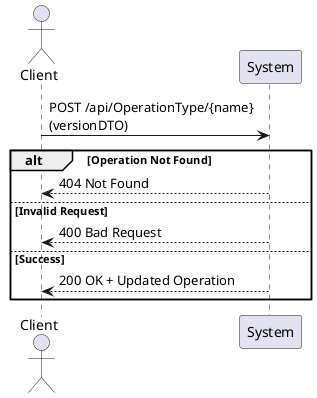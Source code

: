 @startuml OperationTypeUpdateSSD
actor Client
participant "System" as System

Client -> System : POST /api/OperationType/{name}\n(versionDTO)

alt Operation Not Found
    System --> Client : 404 Not Found
else Invalid Request
    System --> Client : 400 Bad Request
else Success
    System --> Client : 200 OK + Updated Operation
end

@enduml